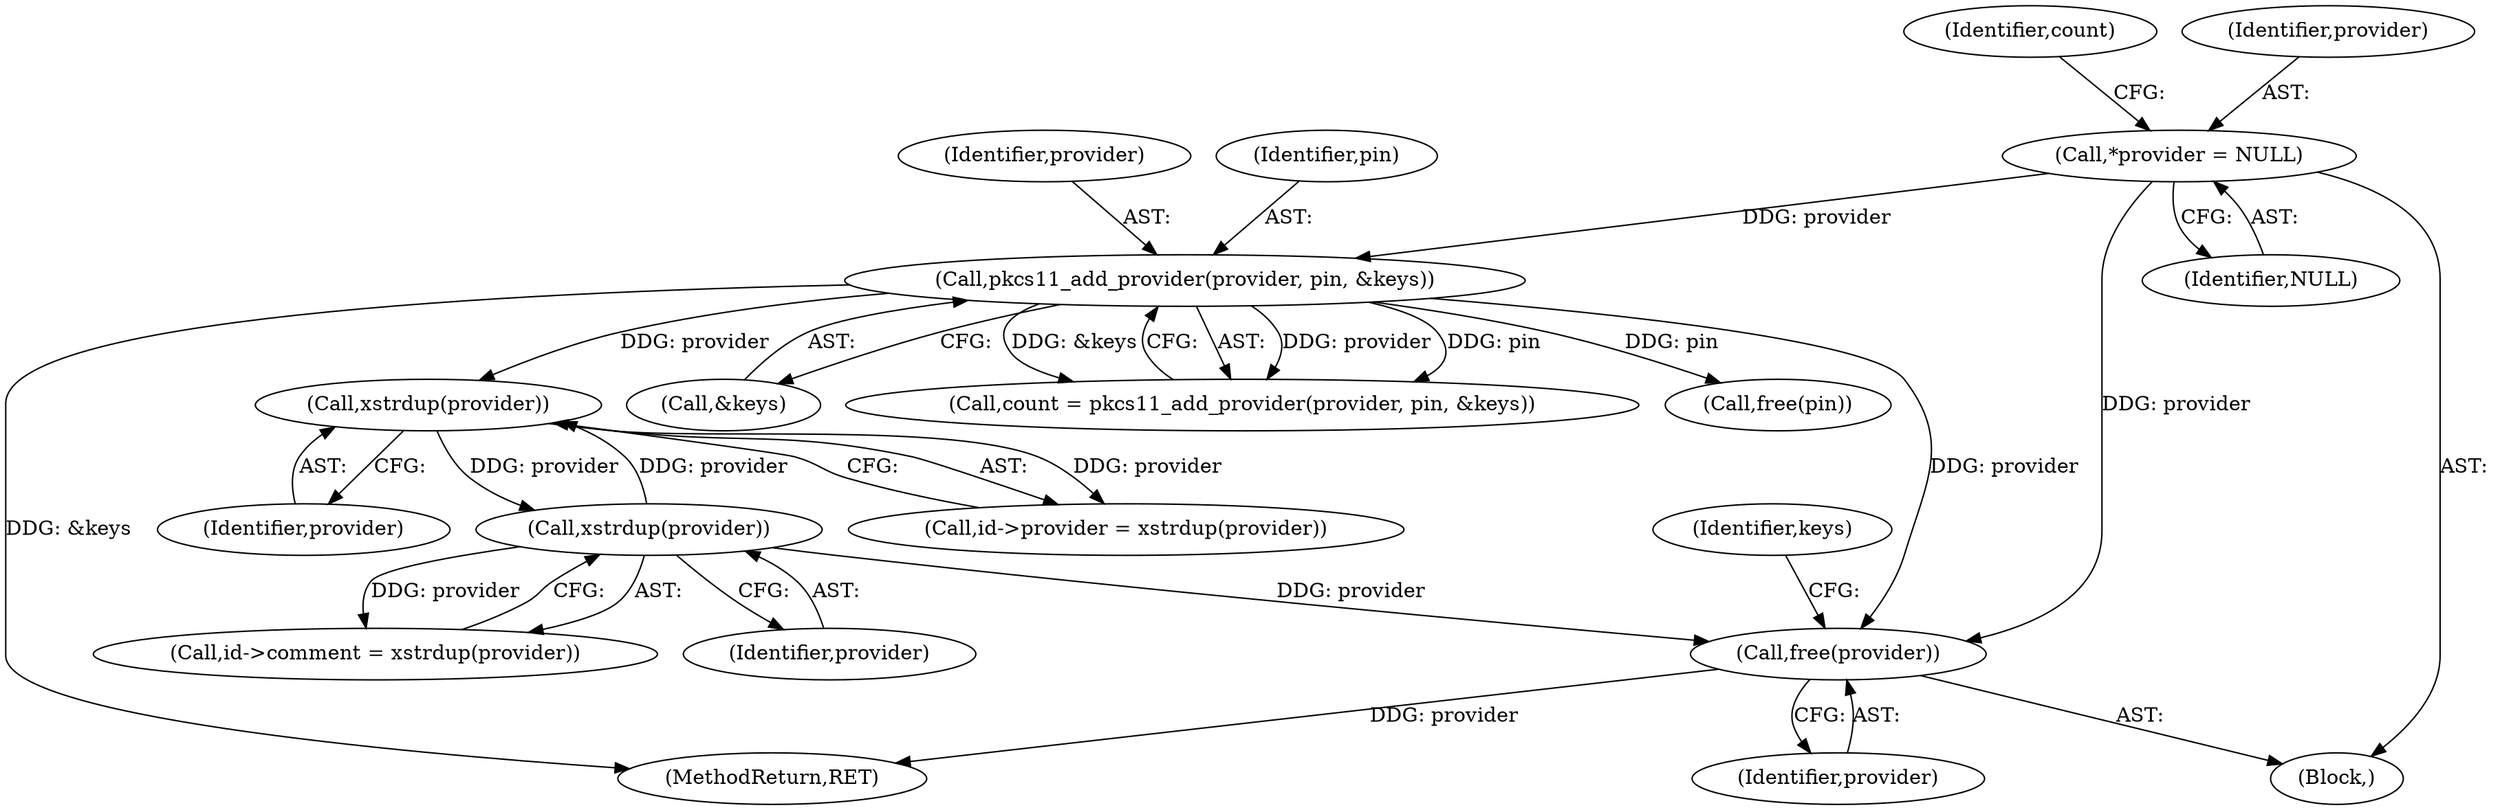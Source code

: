 digraph "0_src_9476ce1dd37d3c3218d5640b74c34c65e5f4efe5_0@API" {
"1000336" [label="(Call,free(provider))"];
"1000236" [label="(Call,pkcs11_add_provider(provider, pin, &keys))"];
"1000105" [label="(Call,*provider = NULL)"];
"1000298" [label="(Call,xstrdup(provider))"];
"1000292" [label="(Call,xstrdup(provider))"];
"1000238" [label="(Identifier,pin)"];
"1000239" [label="(Call,&keys)"];
"1000343" [label="(MethodReturn,RET)"];
"1000234" [label="(Call,count = pkcs11_add_provider(provider, pin, &keys))"];
"1000336" [label="(Call,free(provider))"];
"1000236" [label="(Call,pkcs11_add_provider(provider, pin, &keys))"];
"1000337" [label="(Identifier,provider)"];
"1000339" [label="(Identifier,keys)"];
"1000114" [label="(Identifier,count)"];
"1000334" [label="(Call,free(pin))"];
"1000293" [label="(Identifier,provider)"];
"1000298" [label="(Call,xstrdup(provider))"];
"1000106" [label="(Identifier,provider)"];
"1000292" [label="(Call,xstrdup(provider))"];
"1000103" [label="(Block,)"];
"1000299" [label="(Identifier,provider)"];
"1000288" [label="(Call,id->provider = xstrdup(provider))"];
"1000107" [label="(Identifier,NULL)"];
"1000237" [label="(Identifier,provider)"];
"1000294" [label="(Call,id->comment = xstrdup(provider))"];
"1000105" [label="(Call,*provider = NULL)"];
"1000336" -> "1000103"  [label="AST: "];
"1000336" -> "1000337"  [label="CFG: "];
"1000337" -> "1000336"  [label="AST: "];
"1000339" -> "1000336"  [label="CFG: "];
"1000336" -> "1000343"  [label="DDG: provider"];
"1000236" -> "1000336"  [label="DDG: provider"];
"1000298" -> "1000336"  [label="DDG: provider"];
"1000105" -> "1000336"  [label="DDG: provider"];
"1000236" -> "1000234"  [label="AST: "];
"1000236" -> "1000239"  [label="CFG: "];
"1000237" -> "1000236"  [label="AST: "];
"1000238" -> "1000236"  [label="AST: "];
"1000239" -> "1000236"  [label="AST: "];
"1000234" -> "1000236"  [label="CFG: "];
"1000236" -> "1000343"  [label="DDG: &keys"];
"1000236" -> "1000234"  [label="DDG: provider"];
"1000236" -> "1000234"  [label="DDG: pin"];
"1000236" -> "1000234"  [label="DDG: &keys"];
"1000105" -> "1000236"  [label="DDG: provider"];
"1000236" -> "1000292"  [label="DDG: provider"];
"1000236" -> "1000334"  [label="DDG: pin"];
"1000105" -> "1000103"  [label="AST: "];
"1000105" -> "1000107"  [label="CFG: "];
"1000106" -> "1000105"  [label="AST: "];
"1000107" -> "1000105"  [label="AST: "];
"1000114" -> "1000105"  [label="CFG: "];
"1000298" -> "1000294"  [label="AST: "];
"1000298" -> "1000299"  [label="CFG: "];
"1000299" -> "1000298"  [label="AST: "];
"1000294" -> "1000298"  [label="CFG: "];
"1000298" -> "1000292"  [label="DDG: provider"];
"1000298" -> "1000294"  [label="DDG: provider"];
"1000292" -> "1000298"  [label="DDG: provider"];
"1000292" -> "1000288"  [label="AST: "];
"1000292" -> "1000293"  [label="CFG: "];
"1000293" -> "1000292"  [label="AST: "];
"1000288" -> "1000292"  [label="CFG: "];
"1000292" -> "1000288"  [label="DDG: provider"];
}
